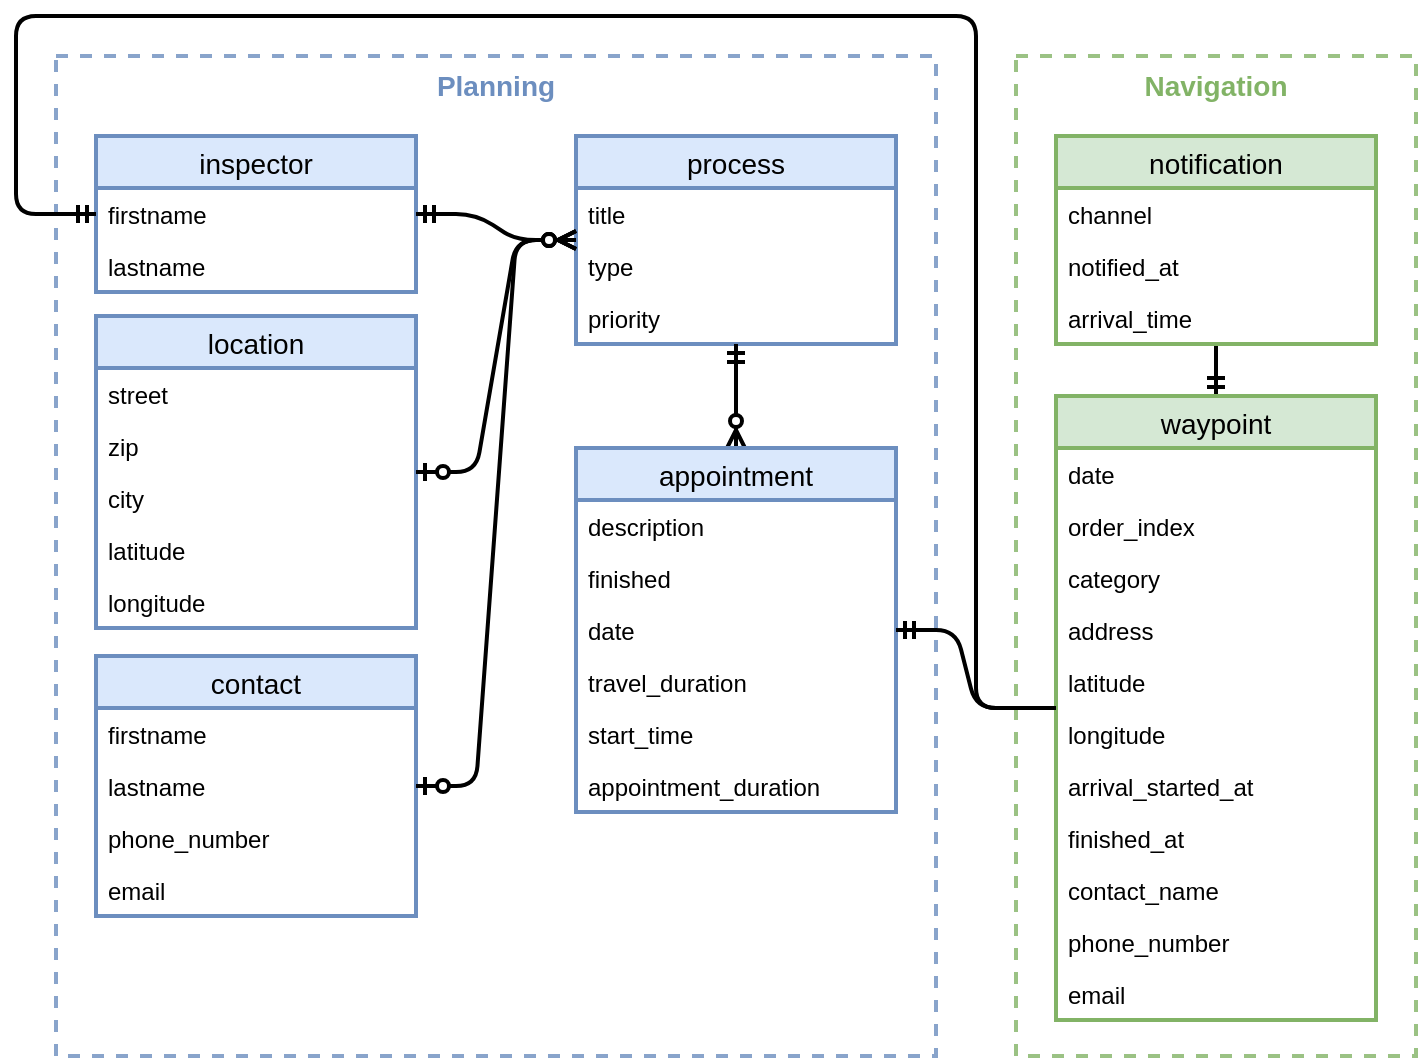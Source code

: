<mxfile version="13.0.5" type="device"><diagram id="tLk8MIlwj91ayb-jNct_" name="Page-1"><mxGraphModel dx="2125" dy="723" grid="1" gridSize="10" guides="1" tooltips="1" connect="1" arrows="1" fold="1" page="1" pageScale="1" pageWidth="827" pageHeight="1169" math="0" shadow="0"><root><mxCell id="0"/><mxCell id="1" parent="0"/><mxCell id="1B1_Q2jhY7j3dQzK6sqo-106" value="Navigation" style="rounded=0;whiteSpace=wrap;html=1;strokeColor=#82b366;strokeWidth=2;opacity=80;fillColor=none;verticalAlign=top;fontStyle=1;fontSize=14;dashed=1;fontColor=#82B366;" vertex="1" parent="1"><mxGeometry x="140" y="160" width="200" height="500" as="geometry"/></mxCell><mxCell id="1B1_Q2jhY7j3dQzK6sqo-104" value="Planning" style="rounded=0;whiteSpace=wrap;html=1;strokeColor=#6c8ebf;strokeWidth=2;opacity=80;fillColor=none;verticalAlign=top;fontStyle=1;fontSize=14;fontColor=#6C8EBF;dashed=1;" vertex="1" parent="1"><mxGeometry x="-340" y="160" width="440" height="500" as="geometry"/></mxCell><mxCell id="1B1_Q2jhY7j3dQzK6sqo-34" value="inspector" style="swimlane;fontStyle=0;childLayout=stackLayout;horizontal=1;startSize=26;horizontalStack=0;resizeParent=1;resizeParentMax=0;resizeLast=0;collapsible=1;marginBottom=0;align=center;fontSize=14;strokeColor=#6c8ebf;strokeWidth=2;fillColor=#dae8fc;" vertex="1" parent="1"><mxGeometry x="-320" y="200" width="160" height="78" as="geometry"><mxRectangle x="-310" y="200" width="90" height="26" as="alternateBounds"/></mxGeometry></mxCell><mxCell id="1B1_Q2jhY7j3dQzK6sqo-35" value="firstname" style="text;strokeColor=none;fillColor=none;spacingLeft=4;spacingRight=4;overflow=hidden;rotatable=0;points=[[0,0.5],[1,0.5]];portConstraint=eastwest;fontSize=12;" vertex="1" parent="1B1_Q2jhY7j3dQzK6sqo-34"><mxGeometry y="26" width="160" height="26" as="geometry"/></mxCell><mxCell id="1B1_Q2jhY7j3dQzK6sqo-36" value="lastname" style="text;strokeColor=none;fillColor=none;spacingLeft=4;spacingRight=4;overflow=hidden;rotatable=0;points=[[0,0.5],[1,0.5]];portConstraint=eastwest;fontSize=12;" vertex="1" parent="1B1_Q2jhY7j3dQzK6sqo-34"><mxGeometry y="52" width="160" height="26" as="geometry"/></mxCell><mxCell id="1B1_Q2jhY7j3dQzK6sqo-38" value="location" style="swimlane;fontStyle=0;childLayout=stackLayout;horizontal=1;startSize=26;horizontalStack=0;resizeParent=1;resizeParentMax=0;resizeLast=0;collapsible=1;marginBottom=0;align=center;fontSize=14;strokeColor=#6c8ebf;strokeWidth=2;fillColor=#dae8fc;" vertex="1" parent="1"><mxGeometry x="-320" y="290" width="160" height="156" as="geometry"><mxRectangle x="-310" y="200" width="90" height="26" as="alternateBounds"/></mxGeometry></mxCell><mxCell id="1B1_Q2jhY7j3dQzK6sqo-39" value="street" style="text;strokeColor=none;fillColor=none;spacingLeft=4;spacingRight=4;overflow=hidden;rotatable=0;points=[[0,0.5],[1,0.5]];portConstraint=eastwest;fontSize=12;" vertex="1" parent="1B1_Q2jhY7j3dQzK6sqo-38"><mxGeometry y="26" width="160" height="26" as="geometry"/></mxCell><mxCell id="1B1_Q2jhY7j3dQzK6sqo-40" value="zip" style="text;strokeColor=none;fillColor=none;spacingLeft=4;spacingRight=4;overflow=hidden;rotatable=0;points=[[0,0.5],[1,0.5]];portConstraint=eastwest;fontSize=12;" vertex="1" parent="1B1_Q2jhY7j3dQzK6sqo-38"><mxGeometry y="52" width="160" height="26" as="geometry"/></mxCell><mxCell id="1B1_Q2jhY7j3dQzK6sqo-43" value="city" style="text;strokeColor=none;fillColor=none;spacingLeft=4;spacingRight=4;overflow=hidden;rotatable=0;points=[[0,0.5],[1,0.5]];portConstraint=eastwest;fontSize=12;" vertex="1" parent="1B1_Q2jhY7j3dQzK6sqo-38"><mxGeometry y="78" width="160" height="26" as="geometry"/></mxCell><mxCell id="1B1_Q2jhY7j3dQzK6sqo-42" value="latitude" style="text;strokeColor=none;fillColor=none;spacingLeft=4;spacingRight=4;overflow=hidden;rotatable=0;points=[[0,0.5],[1,0.5]];portConstraint=eastwest;fontSize=12;" vertex="1" parent="1B1_Q2jhY7j3dQzK6sqo-38"><mxGeometry y="104" width="160" height="26" as="geometry"/></mxCell><mxCell id="1B1_Q2jhY7j3dQzK6sqo-41" value="longitude" style="text;strokeColor=none;fillColor=none;spacingLeft=4;spacingRight=4;overflow=hidden;rotatable=0;points=[[0,0.5],[1,0.5]];portConstraint=eastwest;fontSize=12;" vertex="1" parent="1B1_Q2jhY7j3dQzK6sqo-38"><mxGeometry y="130" width="160" height="26" as="geometry"/></mxCell><mxCell id="1B1_Q2jhY7j3dQzK6sqo-44" value="contact" style="swimlane;fontStyle=0;childLayout=stackLayout;horizontal=1;startSize=26;horizontalStack=0;resizeParent=1;resizeParentMax=0;resizeLast=0;collapsible=1;marginBottom=0;align=center;fontSize=14;strokeColor=#6c8ebf;strokeWidth=2;fillColor=#dae8fc;" vertex="1" parent="1"><mxGeometry x="-320" y="460" width="160" height="130" as="geometry"><mxRectangle x="-310" y="200" width="90" height="26" as="alternateBounds"/></mxGeometry></mxCell><mxCell id="1B1_Q2jhY7j3dQzK6sqo-45" value="firstname" style="text;strokeColor=none;fillColor=none;spacingLeft=4;spacingRight=4;overflow=hidden;rotatable=0;points=[[0,0.5],[1,0.5]];portConstraint=eastwest;fontSize=12;" vertex="1" parent="1B1_Q2jhY7j3dQzK6sqo-44"><mxGeometry y="26" width="160" height="26" as="geometry"/></mxCell><mxCell id="1B1_Q2jhY7j3dQzK6sqo-46" value="lastname" style="text;strokeColor=none;fillColor=none;spacingLeft=4;spacingRight=4;overflow=hidden;rotatable=0;points=[[0,0.5],[1,0.5]];portConstraint=eastwest;fontSize=12;" vertex="1" parent="1B1_Q2jhY7j3dQzK6sqo-44"><mxGeometry y="52" width="160" height="26" as="geometry"/></mxCell><mxCell id="1B1_Q2jhY7j3dQzK6sqo-47" value="phone_number" style="text;strokeColor=none;fillColor=none;spacingLeft=4;spacingRight=4;overflow=hidden;rotatable=0;points=[[0,0.5],[1,0.5]];portConstraint=eastwest;fontSize=12;" vertex="1" parent="1B1_Q2jhY7j3dQzK6sqo-44"><mxGeometry y="78" width="160" height="26" as="geometry"/></mxCell><mxCell id="1B1_Q2jhY7j3dQzK6sqo-48" value="email" style="text;strokeColor=none;fillColor=none;spacingLeft=4;spacingRight=4;overflow=hidden;rotatable=0;points=[[0,0.5],[1,0.5]];portConstraint=eastwest;fontSize=12;" vertex="1" parent="1B1_Q2jhY7j3dQzK6sqo-44"><mxGeometry y="104" width="160" height="26" as="geometry"/></mxCell><mxCell id="1B1_Q2jhY7j3dQzK6sqo-50" value="process" style="swimlane;fontStyle=0;childLayout=stackLayout;horizontal=1;startSize=26;horizontalStack=0;resizeParent=1;resizeParentMax=0;resizeLast=0;collapsible=1;marginBottom=0;align=center;fontSize=14;strokeColor=#6c8ebf;strokeWidth=2;fillColor=#dae8fc;" vertex="1" parent="1"><mxGeometry x="-80" y="200" width="160" height="104" as="geometry"><mxRectangle x="-310" y="200" width="90" height="26" as="alternateBounds"/></mxGeometry></mxCell><mxCell id="1B1_Q2jhY7j3dQzK6sqo-51" value="title" style="text;strokeColor=none;fillColor=none;spacingLeft=4;spacingRight=4;overflow=hidden;rotatable=0;points=[[0,0.5],[1,0.5]];portConstraint=eastwest;fontSize=12;" vertex="1" parent="1B1_Q2jhY7j3dQzK6sqo-50"><mxGeometry y="26" width="160" height="26" as="geometry"/></mxCell><mxCell id="1B1_Q2jhY7j3dQzK6sqo-52" value="type" style="text;strokeColor=none;fillColor=none;spacingLeft=4;spacingRight=4;overflow=hidden;rotatable=0;points=[[0,0.5],[1,0.5]];portConstraint=eastwest;fontSize=12;" vertex="1" parent="1B1_Q2jhY7j3dQzK6sqo-50"><mxGeometry y="52" width="160" height="26" as="geometry"/></mxCell><mxCell id="1B1_Q2jhY7j3dQzK6sqo-53" value="priority" style="text;strokeColor=none;fillColor=none;spacingLeft=4;spacingRight=4;overflow=hidden;rotatable=0;points=[[0,0.5],[1,0.5]];portConstraint=eastwest;fontSize=12;" vertex="1" parent="1B1_Q2jhY7j3dQzK6sqo-50"><mxGeometry y="78" width="160" height="26" as="geometry"/></mxCell><mxCell id="1B1_Q2jhY7j3dQzK6sqo-64" value="" style="edgeStyle=entityRelationEdgeStyle;fontSize=12;html=1;endArrow=ERzeroToMany;startArrow=ERmandOne;exitX=1;exitY=0.5;exitDx=0;exitDy=0;strokeWidth=2;" edge="1" parent="1" source="1B1_Q2jhY7j3dQzK6sqo-35" target="1B1_Q2jhY7j3dQzK6sqo-50"><mxGeometry width="100" height="100" relative="1" as="geometry"><mxPoint x="-160" y="240" as="sourcePoint"/><mxPoint x="-100" y="294" as="targetPoint"/></mxGeometry></mxCell><mxCell id="1B1_Q2jhY7j3dQzK6sqo-66" value="" style="edgeStyle=entityRelationEdgeStyle;fontSize=12;html=1;endArrow=ERzeroToMany;startArrow=ERzeroToOne;strokeWidth=2;" edge="1" parent="1" source="1B1_Q2jhY7j3dQzK6sqo-38" target="1B1_Q2jhY7j3dQzK6sqo-50"><mxGeometry width="100" height="100" relative="1" as="geometry"><mxPoint x="380" y="452" as="sourcePoint"/><mxPoint x="440" y="327" as="targetPoint"/></mxGeometry></mxCell><mxCell id="1B1_Q2jhY7j3dQzK6sqo-67" value="" style="edgeStyle=entityRelationEdgeStyle;fontSize=12;html=1;endArrow=ERzeroToMany;startArrow=ERzeroToOne;strokeWidth=2;" edge="1" parent="1" source="1B1_Q2jhY7j3dQzK6sqo-44" target="1B1_Q2jhY7j3dQzK6sqo-50"><mxGeometry width="100" height="100" relative="1" as="geometry"><mxPoint x="-150" y="378" as="sourcePoint"/><mxPoint x="-70" y="262" as="targetPoint"/></mxGeometry></mxCell><mxCell id="1B1_Q2jhY7j3dQzK6sqo-68" value="" style="endArrow=ERzeroToMany;html=1;rounded=0;entryX=0.5;entryY=0;entryDx=0;entryDy=0;startArrow=ERmandOne;startFill=0;endFill=1;strokeWidth=2;" edge="1" parent="1" source="1B1_Q2jhY7j3dQzK6sqo-50" target="1B1_Q2jhY7j3dQzK6sqo-56"><mxGeometry relative="1" as="geometry"><mxPoint y="344" as="sourcePoint"/><mxPoint y="392" as="targetPoint"/></mxGeometry></mxCell><mxCell id="1B1_Q2jhY7j3dQzK6sqo-56" value="appointment" style="swimlane;fontStyle=0;childLayout=stackLayout;horizontal=1;startSize=26;horizontalStack=0;resizeParent=1;resizeParentMax=0;resizeLast=0;collapsible=1;marginBottom=0;align=center;fontSize=14;strokeColor=#6c8ebf;strokeWidth=2;fillColor=#dae8fc;" vertex="1" parent="1"><mxGeometry x="-80" y="356" width="160" height="182" as="geometry"><mxRectangle x="-310" y="200" width="90" height="26" as="alternateBounds"/></mxGeometry></mxCell><mxCell id="1B1_Q2jhY7j3dQzK6sqo-57" value="description" style="text;strokeColor=none;fillColor=none;spacingLeft=4;spacingRight=4;overflow=hidden;rotatable=0;points=[[0,0.5],[1,0.5]];portConstraint=eastwest;fontSize=12;" vertex="1" parent="1B1_Q2jhY7j3dQzK6sqo-56"><mxGeometry y="26" width="160" height="26" as="geometry"/></mxCell><mxCell id="1B1_Q2jhY7j3dQzK6sqo-58" value="finished" style="text;strokeColor=none;fillColor=none;spacingLeft=4;spacingRight=4;overflow=hidden;rotatable=0;points=[[0,0.5],[1,0.5]];portConstraint=eastwest;fontSize=12;" vertex="1" parent="1B1_Q2jhY7j3dQzK6sqo-56"><mxGeometry y="52" width="160" height="26" as="geometry"/></mxCell><mxCell id="1B1_Q2jhY7j3dQzK6sqo-59" value="date" style="text;strokeColor=none;fillColor=none;spacingLeft=4;spacingRight=4;overflow=hidden;rotatable=0;points=[[0,0.5],[1,0.5]];portConstraint=eastwest;fontSize=12;" vertex="1" parent="1B1_Q2jhY7j3dQzK6sqo-56"><mxGeometry y="78" width="160" height="26" as="geometry"/></mxCell><mxCell id="1B1_Q2jhY7j3dQzK6sqo-62" value="travel_duration" style="text;strokeColor=none;fillColor=none;spacingLeft=4;spacingRight=4;overflow=hidden;rotatable=0;points=[[0,0.5],[1,0.5]];portConstraint=eastwest;fontSize=12;" vertex="1" parent="1B1_Q2jhY7j3dQzK6sqo-56"><mxGeometry y="104" width="160" height="26" as="geometry"/></mxCell><mxCell id="1B1_Q2jhY7j3dQzK6sqo-63" value="start_time" style="text;strokeColor=none;fillColor=none;spacingLeft=4;spacingRight=4;overflow=hidden;rotatable=0;points=[[0,0.5],[1,0.5]];portConstraint=eastwest;fontSize=12;" vertex="1" parent="1B1_Q2jhY7j3dQzK6sqo-56"><mxGeometry y="130" width="160" height="26" as="geometry"/></mxCell><mxCell id="1B1_Q2jhY7j3dQzK6sqo-61" value="appointment_duration" style="text;strokeColor=none;fillColor=none;spacingLeft=4;spacingRight=4;overflow=hidden;rotatable=0;points=[[0,0.5],[1,0.5]];portConstraint=eastwest;fontSize=12;" vertex="1" parent="1B1_Q2jhY7j3dQzK6sqo-56"><mxGeometry y="156" width="160" height="26" as="geometry"/></mxCell><mxCell id="1B1_Q2jhY7j3dQzK6sqo-91" value="" style="endArrow=ERmandOne;html=1;strokeColor=#000000;strokeWidth=2;entryX=0;entryY=0.5;entryDx=0;entryDy=0;exitX=0;exitY=0.5;exitDx=0;exitDy=0;startArrow=none;startFill=0;endFill=0;" edge="1" parent="1" source="1B1_Q2jhY7j3dQzK6sqo-69" target="1B1_Q2jhY7j3dQzK6sqo-35"><mxGeometry width="50" height="50" relative="1" as="geometry"><mxPoint x="-560" y="460" as="sourcePoint"/><mxPoint x="-510" y="410" as="targetPoint"/><Array as="points"><mxPoint x="120" y="486"/><mxPoint x="120" y="140"/><mxPoint x="-360" y="140"/><mxPoint x="-360" y="239"/></Array></mxGeometry></mxCell><mxCell id="1B1_Q2jhY7j3dQzK6sqo-103" value="" style="endArrow=ERmandOne;html=1;strokeColor=#000000;strokeWidth=2;endFill=0;entryX=0.5;entryY=0;entryDx=0;entryDy=0;" edge="1" parent="1" source="1B1_Q2jhY7j3dQzK6sqo-94" target="1B1_Q2jhY7j3dQzK6sqo-69"><mxGeometry width="50" height="50" relative="1" as="geometry"><mxPoint x="170" y="483" as="sourcePoint"/><mxPoint x="-150" y="587" as="targetPoint"/><Array as="points"><mxPoint x="240" y="310"/></Array></mxGeometry></mxCell><mxCell id="1B1_Q2jhY7j3dQzK6sqo-94" value="notification" style="swimlane;fontStyle=0;childLayout=stackLayout;horizontal=1;startSize=26;horizontalStack=0;resizeParent=1;resizeParentMax=0;resizeLast=0;collapsible=1;marginBottom=0;align=center;fontSize=14;strokeColor=#82b366;strokeWidth=2;fillColor=#d5e8d4;" vertex="1" parent="1"><mxGeometry x="160" y="200" width="160" height="104" as="geometry"><mxRectangle x="-310" y="200" width="90" height="26" as="alternateBounds"/></mxGeometry></mxCell><mxCell id="1B1_Q2jhY7j3dQzK6sqo-95" value="channel" style="text;strokeColor=none;fillColor=none;spacingLeft=4;spacingRight=4;overflow=hidden;rotatable=0;points=[[0,0.5],[1,0.5]];portConstraint=eastwest;fontSize=12;" vertex="1" parent="1B1_Q2jhY7j3dQzK6sqo-94"><mxGeometry y="26" width="160" height="26" as="geometry"/></mxCell><mxCell id="1B1_Q2jhY7j3dQzK6sqo-96" value="notified_at" style="text;strokeColor=none;fillColor=none;spacingLeft=4;spacingRight=4;overflow=hidden;rotatable=0;points=[[0,0.5],[1,0.5]];portConstraint=eastwest;fontSize=12;" vertex="1" parent="1B1_Q2jhY7j3dQzK6sqo-94"><mxGeometry y="52" width="160" height="26" as="geometry"/></mxCell><mxCell id="1B1_Q2jhY7j3dQzK6sqo-97" value="arrival_time" style="text;strokeColor=none;fillColor=none;spacingLeft=4;spacingRight=4;overflow=hidden;rotatable=0;points=[[0,0.5],[1,0.5]];portConstraint=eastwest;fontSize=12;" vertex="1" parent="1B1_Q2jhY7j3dQzK6sqo-94"><mxGeometry y="78" width="160" height="26" as="geometry"/></mxCell><mxCell id="1B1_Q2jhY7j3dQzK6sqo-69" value="waypoint" style="swimlane;fontStyle=0;childLayout=stackLayout;horizontal=1;startSize=26;horizontalStack=0;resizeParent=1;resizeParentMax=0;resizeLast=0;collapsible=1;marginBottom=0;align=center;fontSize=14;strokeColor=#82b366;strokeWidth=2;fillColor=#d5e8d4;" vertex="1" parent="1"><mxGeometry x="160" y="330" width="160" height="312" as="geometry"><mxRectangle x="-310" y="200" width="90" height="26" as="alternateBounds"/></mxGeometry></mxCell><mxCell id="1B1_Q2jhY7j3dQzK6sqo-86" value="date" style="text;strokeColor=none;fillColor=none;spacingLeft=4;spacingRight=4;overflow=hidden;rotatable=0;points=[[0,0.5],[1,0.5]];portConstraint=eastwest;fontSize=12;" vertex="1" parent="1B1_Q2jhY7j3dQzK6sqo-69"><mxGeometry y="26" width="160" height="26" as="geometry"/></mxCell><mxCell id="1B1_Q2jhY7j3dQzK6sqo-70" value="order_index" style="text;strokeColor=none;fillColor=none;spacingLeft=4;spacingRight=4;overflow=hidden;rotatable=0;points=[[0,0.5],[1,0.5]];portConstraint=eastwest;fontSize=12;" vertex="1" parent="1B1_Q2jhY7j3dQzK6sqo-69"><mxGeometry y="52" width="160" height="26" as="geometry"/></mxCell><mxCell id="1B1_Q2jhY7j3dQzK6sqo-76" value="category" style="text;strokeColor=none;fillColor=none;spacingLeft=4;spacingRight=4;overflow=hidden;rotatable=0;points=[[0,0.5],[1,0.5]];portConstraint=eastwest;fontSize=12;" vertex="1" parent="1B1_Q2jhY7j3dQzK6sqo-69"><mxGeometry y="78" width="160" height="26" as="geometry"/></mxCell><mxCell id="1B1_Q2jhY7j3dQzK6sqo-72" value="address" style="text;strokeColor=none;fillColor=none;spacingLeft=4;spacingRight=4;overflow=hidden;rotatable=0;points=[[0,0.5],[1,0.5]];portConstraint=eastwest;fontSize=12;" vertex="1" parent="1B1_Q2jhY7j3dQzK6sqo-69"><mxGeometry y="104" width="160" height="26" as="geometry"/></mxCell><mxCell id="1B1_Q2jhY7j3dQzK6sqo-73" value="latitude" style="text;strokeColor=none;fillColor=none;spacingLeft=4;spacingRight=4;overflow=hidden;rotatable=0;points=[[0,0.5],[1,0.5]];portConstraint=eastwest;fontSize=12;" vertex="1" parent="1B1_Q2jhY7j3dQzK6sqo-69"><mxGeometry y="130" width="160" height="26" as="geometry"/></mxCell><mxCell id="1B1_Q2jhY7j3dQzK6sqo-74" value="longitude" style="text;strokeColor=none;fillColor=none;spacingLeft=4;spacingRight=4;overflow=hidden;rotatable=0;points=[[0,0.5],[1,0.5]];portConstraint=eastwest;fontSize=12;" vertex="1" parent="1B1_Q2jhY7j3dQzK6sqo-69"><mxGeometry y="156" width="160" height="26" as="geometry"/></mxCell><mxCell id="1B1_Q2jhY7j3dQzK6sqo-77" value="arrival_started_at" style="text;strokeColor=none;fillColor=none;spacingLeft=4;spacingRight=4;overflow=hidden;rotatable=0;points=[[0,0.5],[1,0.5]];portConstraint=eastwest;fontSize=12;" vertex="1" parent="1B1_Q2jhY7j3dQzK6sqo-69"><mxGeometry y="182" width="160" height="26" as="geometry"/></mxCell><mxCell id="1B1_Q2jhY7j3dQzK6sqo-75" value="finished_at" style="text;strokeColor=none;fillColor=none;spacingLeft=4;spacingRight=4;overflow=hidden;rotatable=0;points=[[0,0.5],[1,0.5]];portConstraint=eastwest;fontSize=12;" vertex="1" parent="1B1_Q2jhY7j3dQzK6sqo-69"><mxGeometry y="208" width="160" height="26" as="geometry"/></mxCell><mxCell id="1B1_Q2jhY7j3dQzK6sqo-109" value="contact_name" style="text;strokeColor=none;fillColor=none;spacingLeft=4;spacingRight=4;overflow=hidden;rotatable=0;points=[[0,0.5],[1,0.5]];portConstraint=eastwest;fontSize=12;" vertex="1" parent="1B1_Q2jhY7j3dQzK6sqo-69"><mxGeometry y="234" width="160" height="26" as="geometry"/></mxCell><mxCell id="1B1_Q2jhY7j3dQzK6sqo-111" value="phone_number" style="text;strokeColor=none;fillColor=none;spacingLeft=4;spacingRight=4;overflow=hidden;rotatable=0;points=[[0,0.5],[1,0.5]];portConstraint=eastwest;fontSize=12;" vertex="1" parent="1B1_Q2jhY7j3dQzK6sqo-69"><mxGeometry y="260" width="160" height="26" as="geometry"/></mxCell><mxCell id="1B1_Q2jhY7j3dQzK6sqo-110" value="email" style="text;strokeColor=none;fillColor=none;spacingLeft=4;spacingRight=4;overflow=hidden;rotatable=0;points=[[0,0.5],[1,0.5]];portConstraint=eastwest;fontSize=12;" vertex="1" parent="1B1_Q2jhY7j3dQzK6sqo-69"><mxGeometry y="286" width="160" height="26" as="geometry"/></mxCell><mxCell id="1B1_Q2jhY7j3dQzK6sqo-112" value="" style="endArrow=ERmandOne;html=1;strokeColor=#000000;strokeWidth=2;endFill=0;" edge="1" parent="1" source="1B1_Q2jhY7j3dQzK6sqo-69" target="1B1_Q2jhY7j3dQzK6sqo-56"><mxGeometry width="50" height="50" relative="1" as="geometry"><mxPoint x="250" y="314" as="sourcePoint"/><mxPoint x="250" y="340" as="targetPoint"/><Array as="points"><mxPoint x="120" y="486"/><mxPoint x="110" y="447"/></Array></mxGeometry></mxCell></root></mxGraphModel></diagram></mxfile>